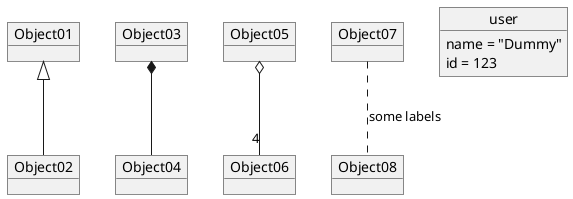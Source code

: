 @startuml
object Object01
object Object02
object Object03
object Object04
object Object05
object Object06
object Object07
object Object08

object user {
  name = "Dummy"
  id = 123
}

Object01 <|-- Object02
Object03 *-- Object04
Object05 o-- "4" Object06
Object07 .. Object08 : some labels
@enduml
